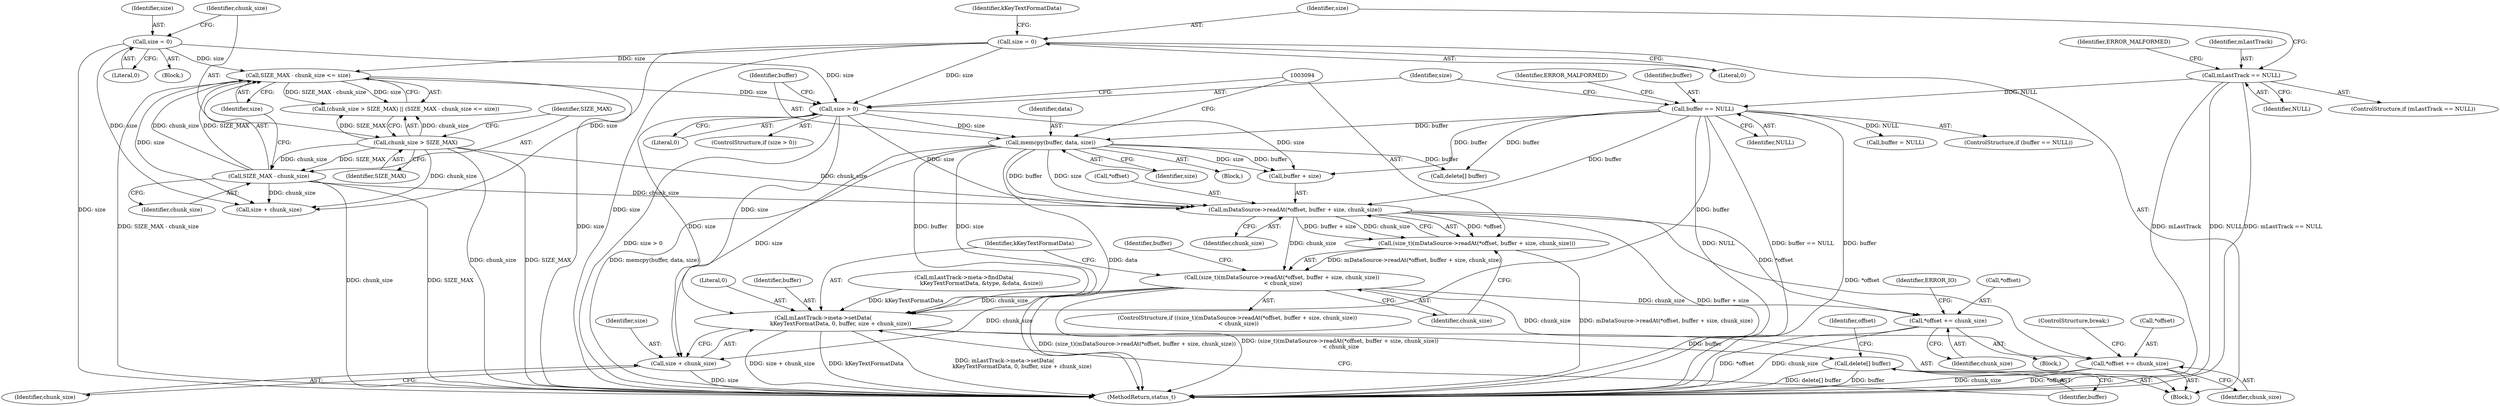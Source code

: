 digraph "0_Android_e7142a0703bc93f75e213e96ebc19000022afed9@API" {
"1003095" [label="(Call,mDataSource->readAt(*offset, buffer + size, chunk_size))"];
"1003076" [label="(Call,buffer == NULL)"];
"1003030" [label="(Call,mLastTrack == NULL)"];
"1003087" [label="(Call,memcpy(buffer, data, size))"];
"1003083" [label="(Call,size > 0)"];
"1003060" [label="(Call,SIZE_MAX - chunk_size <= size)"];
"1003061" [label="(Call,SIZE_MAX - chunk_size)"];
"1003057" [label="(Call,chunk_size > SIZE_MAX)"];
"1003052" [label="(Call,size = 0)"];
"1003038" [label="(Call,size = 0)"];
"1003093" [label="(Call,(size_t)(mDataSource->readAt(*offset, buffer + size, chunk_size)))"];
"1003092" [label="(Call,(size_t)(mDataSource->readAt(*offset, buffer + size, chunk_size))\n < chunk_size)"];
"1003109" [label="(Call,*offset += chunk_size)"];
"1003115" [label="(Call,mLastTrack->meta->setData(\n                    kKeyTextFormatData, 0, buffer, size + chunk_size))"];
"1003122" [label="(Call,delete[] buffer)"];
"1003119" [label="(Call,size + chunk_size)"];
"1003124" [label="(Call,*offset += chunk_size)"];
"1003095" [label="(Call,mDataSource->readAt(*offset, buffer + size, chunk_size))"];
"1003090" [label="(Identifier,size)"];
"1003028" [label="(Block,)"];
"1003096" [label="(Call,*offset)"];
"1003029" [label="(ControlStructure,if (mLastTrack == NULL))"];
"1003043" [label="(Call,mLastTrack->meta->findData(\n                    kKeyTextFormatData, &type, &data, &size))"];
"1003126" [label="(Identifier,offset)"];
"1003092" [label="(Call,(size_t)(mDataSource->readAt(*offset, buffer + size, chunk_size))\n < chunk_size)"];
"1003039" [label="(Identifier,size)"];
"1003088" [label="(Identifier,buffer)"];
"1003082" [label="(ControlStructure,if (size > 0))"];
"1003060" [label="(Call,SIZE_MAX - chunk_size <= size)"];
"1003072" [label="(Call,size + chunk_size)"];
"1003062" [label="(Identifier,SIZE_MAX)"];
"1003051" [label="(Block,)"];
"1003102" [label="(Identifier,chunk_size)"];
"1003106" [label="(Call,buffer = NULL)"];
"1003122" [label="(Call,delete[] buffer)"];
"1003115" [label="(Call,mLastTrack->meta->setData(\n                    kKeyTextFormatData, 0, buffer, size + chunk_size))"];
"1003086" [label="(Block,)"];
"1003040" [label="(Literal,0)"];
"1003120" [label="(Identifier,size)"];
"1003077" [label="(Identifier,buffer)"];
"1003116" [label="(Identifier,kKeyTextFormatData)"];
"1003110" [label="(Call,*offset)"];
"1003123" [label="(Identifier,buffer)"];
"1003124" [label="(Call,*offset += chunk_size)"];
"1003127" [label="(Identifier,chunk_size)"];
"1003117" [label="(Literal,0)"];
"1003053" [label="(Identifier,size)"];
"1003075" [label="(ControlStructure,if (buffer == NULL))"];
"1003083" [label="(Call,size > 0)"];
"1003103" [label="(Block,)"];
"1003118" [label="(Identifier,buffer)"];
"1003121" [label="(Identifier,chunk_size)"];
"1003119" [label="(Call,size + chunk_size)"];
"1003078" [label="(Identifier,NULL)"];
"1003030" [label="(Call,mLastTrack == NULL)"];
"1003089" [label="(Identifier,data)"];
"1003058" [label="(Identifier,chunk_size)"];
"1003091" [label="(ControlStructure,if ((size_t)(mDataSource->readAt(*offset, buffer + size, chunk_size))\n < chunk_size))"];
"1003114" [label="(Identifier,ERROR_IO)"];
"1003104" [label="(Call,delete[] buffer)"];
"1003085" [label="(Literal,0)"];
"1003275" [label="(MethodReturn,status_t)"];
"1003059" [label="(Identifier,SIZE_MAX)"];
"1003054" [label="(Literal,0)"];
"1003128" [label="(ControlStructure,break;)"];
"1003109" [label="(Call,*offset += chunk_size)"];
"1003038" [label="(Call,size = 0)"];
"1003057" [label="(Call,chunk_size > SIZE_MAX)"];
"1003081" [label="(Identifier,ERROR_MALFORMED)"];
"1003084" [label="(Identifier,size)"];
"1003061" [label="(Call,SIZE_MAX - chunk_size)"];
"1003032" [label="(Identifier,NULL)"];
"1003064" [label="(Identifier,size)"];
"1003063" [label="(Identifier,chunk_size)"];
"1003105" [label="(Identifier,buffer)"];
"1003056" [label="(Call,(chunk_size > SIZE_MAX) || (SIZE_MAX - chunk_size <= size))"];
"1003034" [label="(Identifier,ERROR_MALFORMED)"];
"1003052" [label="(Call,size = 0)"];
"1003125" [label="(Call,*offset)"];
"1003098" [label="(Call,buffer + size)"];
"1003087" [label="(Call,memcpy(buffer, data, size))"];
"1003112" [label="(Identifier,chunk_size)"];
"1003076" [label="(Call,buffer == NULL)"];
"1003093" [label="(Call,(size_t)(mDataSource->readAt(*offset, buffer + size, chunk_size)))"];
"1003101" [label="(Identifier,chunk_size)"];
"1003044" [label="(Identifier,kKeyTextFormatData)"];
"1003031" [label="(Identifier,mLastTrack)"];
"1003095" -> "1003093"  [label="AST: "];
"1003095" -> "1003101"  [label="CFG: "];
"1003096" -> "1003095"  [label="AST: "];
"1003098" -> "1003095"  [label="AST: "];
"1003101" -> "1003095"  [label="AST: "];
"1003093" -> "1003095"  [label="CFG: "];
"1003095" -> "1003275"  [label="DDG: buffer + size"];
"1003095" -> "1003093"  [label="DDG: *offset"];
"1003095" -> "1003093"  [label="DDG: buffer + size"];
"1003095" -> "1003093"  [label="DDG: chunk_size"];
"1003076" -> "1003095"  [label="DDG: buffer"];
"1003087" -> "1003095"  [label="DDG: buffer"];
"1003087" -> "1003095"  [label="DDG: size"];
"1003083" -> "1003095"  [label="DDG: size"];
"1003057" -> "1003095"  [label="DDG: chunk_size"];
"1003061" -> "1003095"  [label="DDG: chunk_size"];
"1003095" -> "1003092"  [label="DDG: chunk_size"];
"1003095" -> "1003109"  [label="DDG: *offset"];
"1003095" -> "1003124"  [label="DDG: *offset"];
"1003076" -> "1003075"  [label="AST: "];
"1003076" -> "1003078"  [label="CFG: "];
"1003077" -> "1003076"  [label="AST: "];
"1003078" -> "1003076"  [label="AST: "];
"1003081" -> "1003076"  [label="CFG: "];
"1003084" -> "1003076"  [label="CFG: "];
"1003076" -> "1003275"  [label="DDG: buffer == NULL"];
"1003076" -> "1003275"  [label="DDG: buffer"];
"1003076" -> "1003275"  [label="DDG: NULL"];
"1003030" -> "1003076"  [label="DDG: NULL"];
"1003076" -> "1003087"  [label="DDG: buffer"];
"1003076" -> "1003098"  [label="DDG: buffer"];
"1003076" -> "1003104"  [label="DDG: buffer"];
"1003076" -> "1003106"  [label="DDG: NULL"];
"1003076" -> "1003115"  [label="DDG: buffer"];
"1003030" -> "1003029"  [label="AST: "];
"1003030" -> "1003032"  [label="CFG: "];
"1003031" -> "1003030"  [label="AST: "];
"1003032" -> "1003030"  [label="AST: "];
"1003034" -> "1003030"  [label="CFG: "];
"1003039" -> "1003030"  [label="CFG: "];
"1003030" -> "1003275"  [label="DDG: NULL"];
"1003030" -> "1003275"  [label="DDG: mLastTrack == NULL"];
"1003030" -> "1003275"  [label="DDG: mLastTrack"];
"1003087" -> "1003086"  [label="AST: "];
"1003087" -> "1003090"  [label="CFG: "];
"1003088" -> "1003087"  [label="AST: "];
"1003089" -> "1003087"  [label="AST: "];
"1003090" -> "1003087"  [label="AST: "];
"1003094" -> "1003087"  [label="CFG: "];
"1003087" -> "1003275"  [label="DDG: memcpy(buffer, data, size)"];
"1003087" -> "1003275"  [label="DDG: data"];
"1003083" -> "1003087"  [label="DDG: size"];
"1003087" -> "1003098"  [label="DDG: buffer"];
"1003087" -> "1003098"  [label="DDG: size"];
"1003087" -> "1003104"  [label="DDG: buffer"];
"1003087" -> "1003115"  [label="DDG: buffer"];
"1003087" -> "1003115"  [label="DDG: size"];
"1003087" -> "1003119"  [label="DDG: size"];
"1003083" -> "1003082"  [label="AST: "];
"1003083" -> "1003085"  [label="CFG: "];
"1003084" -> "1003083"  [label="AST: "];
"1003085" -> "1003083"  [label="AST: "];
"1003088" -> "1003083"  [label="CFG: "];
"1003094" -> "1003083"  [label="CFG: "];
"1003083" -> "1003275"  [label="DDG: size > 0"];
"1003060" -> "1003083"  [label="DDG: size"];
"1003052" -> "1003083"  [label="DDG: size"];
"1003038" -> "1003083"  [label="DDG: size"];
"1003083" -> "1003098"  [label="DDG: size"];
"1003083" -> "1003115"  [label="DDG: size"];
"1003083" -> "1003119"  [label="DDG: size"];
"1003060" -> "1003056"  [label="AST: "];
"1003060" -> "1003064"  [label="CFG: "];
"1003061" -> "1003060"  [label="AST: "];
"1003064" -> "1003060"  [label="AST: "];
"1003056" -> "1003060"  [label="CFG: "];
"1003060" -> "1003275"  [label="DDG: size"];
"1003060" -> "1003275"  [label="DDG: SIZE_MAX - chunk_size"];
"1003060" -> "1003056"  [label="DDG: SIZE_MAX - chunk_size"];
"1003060" -> "1003056"  [label="DDG: size"];
"1003061" -> "1003060"  [label="DDG: SIZE_MAX"];
"1003061" -> "1003060"  [label="DDG: chunk_size"];
"1003052" -> "1003060"  [label="DDG: size"];
"1003038" -> "1003060"  [label="DDG: size"];
"1003060" -> "1003072"  [label="DDG: size"];
"1003061" -> "1003063"  [label="CFG: "];
"1003062" -> "1003061"  [label="AST: "];
"1003063" -> "1003061"  [label="AST: "];
"1003064" -> "1003061"  [label="CFG: "];
"1003061" -> "1003275"  [label="DDG: SIZE_MAX"];
"1003061" -> "1003275"  [label="DDG: chunk_size"];
"1003057" -> "1003061"  [label="DDG: SIZE_MAX"];
"1003057" -> "1003061"  [label="DDG: chunk_size"];
"1003061" -> "1003072"  [label="DDG: chunk_size"];
"1003057" -> "1003056"  [label="AST: "];
"1003057" -> "1003059"  [label="CFG: "];
"1003058" -> "1003057"  [label="AST: "];
"1003059" -> "1003057"  [label="AST: "];
"1003062" -> "1003057"  [label="CFG: "];
"1003056" -> "1003057"  [label="CFG: "];
"1003057" -> "1003275"  [label="DDG: chunk_size"];
"1003057" -> "1003275"  [label="DDG: SIZE_MAX"];
"1003057" -> "1003056"  [label="DDG: chunk_size"];
"1003057" -> "1003056"  [label="DDG: SIZE_MAX"];
"1003057" -> "1003072"  [label="DDG: chunk_size"];
"1003052" -> "1003051"  [label="AST: "];
"1003052" -> "1003054"  [label="CFG: "];
"1003053" -> "1003052"  [label="AST: "];
"1003054" -> "1003052"  [label="AST: "];
"1003058" -> "1003052"  [label="CFG: "];
"1003052" -> "1003275"  [label="DDG: size"];
"1003052" -> "1003072"  [label="DDG: size"];
"1003038" -> "1003028"  [label="AST: "];
"1003038" -> "1003040"  [label="CFG: "];
"1003039" -> "1003038"  [label="AST: "];
"1003040" -> "1003038"  [label="AST: "];
"1003044" -> "1003038"  [label="CFG: "];
"1003038" -> "1003275"  [label="DDG: size"];
"1003038" -> "1003072"  [label="DDG: size"];
"1003093" -> "1003092"  [label="AST: "];
"1003094" -> "1003093"  [label="AST: "];
"1003102" -> "1003093"  [label="CFG: "];
"1003093" -> "1003275"  [label="DDG: mDataSource->readAt(*offset, buffer + size, chunk_size)"];
"1003093" -> "1003092"  [label="DDG: mDataSource->readAt(*offset, buffer + size, chunk_size)"];
"1003092" -> "1003091"  [label="AST: "];
"1003092" -> "1003102"  [label="CFG: "];
"1003102" -> "1003092"  [label="AST: "];
"1003105" -> "1003092"  [label="CFG: "];
"1003116" -> "1003092"  [label="CFG: "];
"1003092" -> "1003275"  [label="DDG: (size_t)(mDataSource->readAt(*offset, buffer + size, chunk_size))"];
"1003092" -> "1003275"  [label="DDG: (size_t)(mDataSource->readAt(*offset, buffer + size, chunk_size))\n < chunk_size"];
"1003092" -> "1003109"  [label="DDG: chunk_size"];
"1003092" -> "1003115"  [label="DDG: chunk_size"];
"1003092" -> "1003119"  [label="DDG: chunk_size"];
"1003092" -> "1003124"  [label="DDG: chunk_size"];
"1003109" -> "1003103"  [label="AST: "];
"1003109" -> "1003112"  [label="CFG: "];
"1003110" -> "1003109"  [label="AST: "];
"1003112" -> "1003109"  [label="AST: "];
"1003114" -> "1003109"  [label="CFG: "];
"1003109" -> "1003275"  [label="DDG: chunk_size"];
"1003109" -> "1003275"  [label="DDG: *offset"];
"1003115" -> "1003028"  [label="AST: "];
"1003115" -> "1003119"  [label="CFG: "];
"1003116" -> "1003115"  [label="AST: "];
"1003117" -> "1003115"  [label="AST: "];
"1003118" -> "1003115"  [label="AST: "];
"1003119" -> "1003115"  [label="AST: "];
"1003123" -> "1003115"  [label="CFG: "];
"1003115" -> "1003275"  [label="DDG: size + chunk_size"];
"1003115" -> "1003275"  [label="DDG: kKeyTextFormatData"];
"1003115" -> "1003275"  [label="DDG: mLastTrack->meta->setData(\n                    kKeyTextFormatData, 0, buffer, size + chunk_size)"];
"1003043" -> "1003115"  [label="DDG: kKeyTextFormatData"];
"1003115" -> "1003122"  [label="DDG: buffer"];
"1003122" -> "1003028"  [label="AST: "];
"1003122" -> "1003123"  [label="CFG: "];
"1003123" -> "1003122"  [label="AST: "];
"1003126" -> "1003122"  [label="CFG: "];
"1003122" -> "1003275"  [label="DDG: buffer"];
"1003122" -> "1003275"  [label="DDG: delete[] buffer"];
"1003119" -> "1003121"  [label="CFG: "];
"1003120" -> "1003119"  [label="AST: "];
"1003121" -> "1003119"  [label="AST: "];
"1003119" -> "1003275"  [label="DDG: size"];
"1003124" -> "1003028"  [label="AST: "];
"1003124" -> "1003127"  [label="CFG: "];
"1003125" -> "1003124"  [label="AST: "];
"1003127" -> "1003124"  [label="AST: "];
"1003128" -> "1003124"  [label="CFG: "];
"1003124" -> "1003275"  [label="DDG: chunk_size"];
"1003124" -> "1003275"  [label="DDG: *offset"];
}
